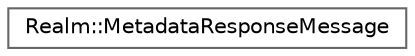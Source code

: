 digraph "Graphical Class Hierarchy"
{
 // LATEX_PDF_SIZE
  bgcolor="transparent";
  edge [fontname=Helvetica,fontsize=10,labelfontname=Helvetica,labelfontsize=10];
  node [fontname=Helvetica,fontsize=10,shape=box,height=0.2,width=0.4];
  rankdir="LR";
  Node0 [id="Node000000",label="Realm::MetadataResponseMessage",height=0.2,width=0.4,color="grey40", fillcolor="white", style="filled",URL="$structRealm_1_1MetadataResponseMessage.html",tooltip=" "];
}
